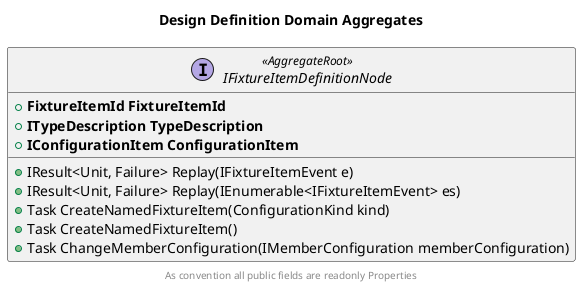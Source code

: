 @startuml Design Definition Domain Aggregates
hide empty members
'skinparam linetype ortho
title Design Definition Domain Aggregates

footer
As convention all public fields are readonly Properties
endfooter

' (v,Turquoise)
' (E,violet)
' (e,orange)

interface "IFixtureItemDefinitionNode" as DesingIFixtureItemDefinitionNode <<AggregateRoot>> {
    + <b>FixtureItemId FixtureItemId</b>
    + <b>ITypeDescription TypeDescription</b>
    + <b>IConfigurationItem ConfigurationItem</b>
    + IResult<Unit, Failure> Replay(IFixtureItemEvent e)
    + IResult<Unit, Failure> Replay(IEnumerable<IFixtureItemEvent> es)
    + Task CreateNamedFixtureItem(ConfigurationKind kind)
    + Task CreateNamedFixtureItem()
    + Task ChangeMemberConfiguration(IMemberConfiguration memberConfiguration)
}

@enduml